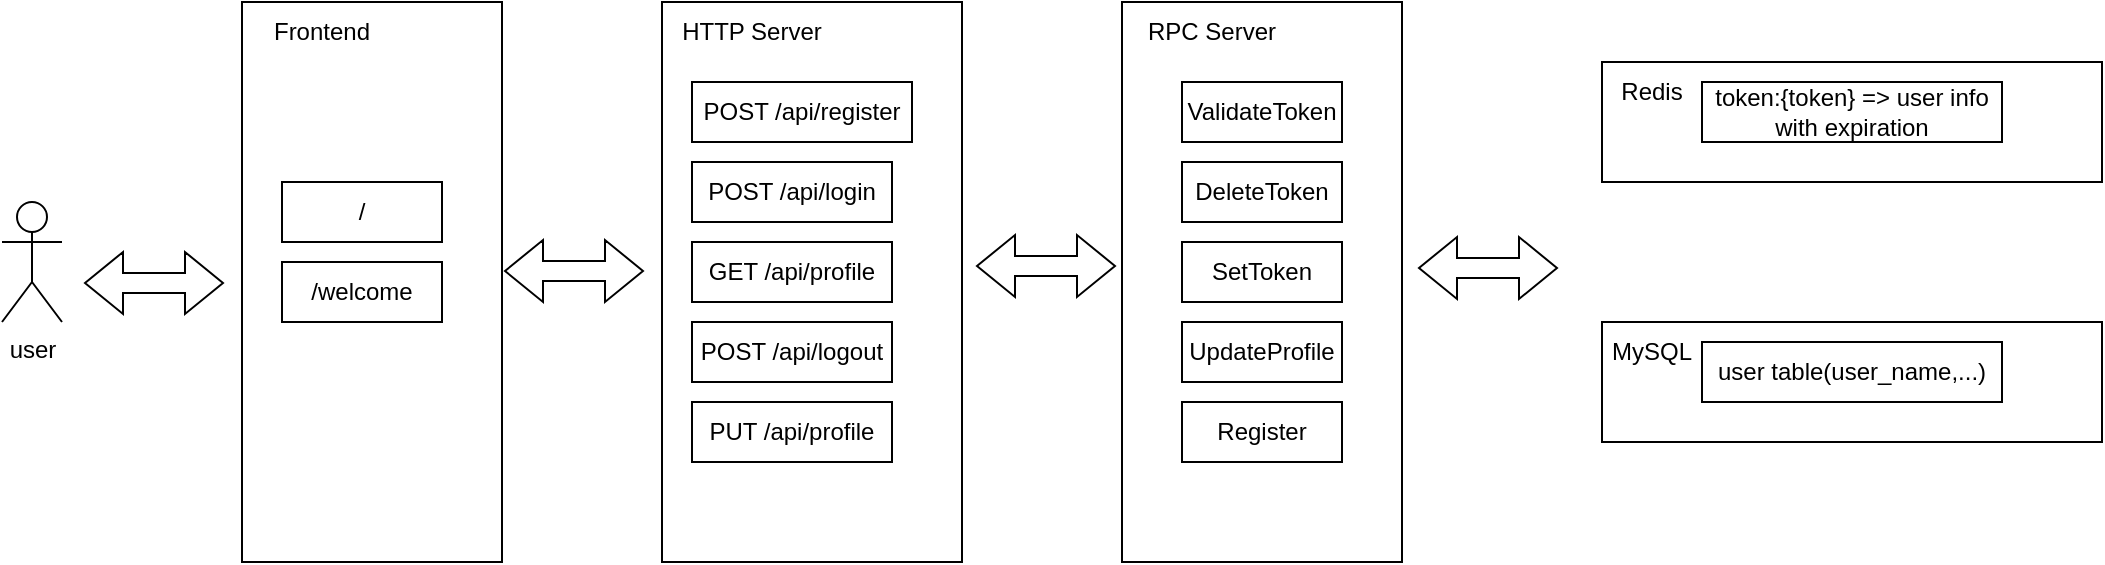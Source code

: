 <mxfile version="15.9.1" type="github" pages="3">
  <diagram id="8iqukqCRR8madebPJjhH" name="System Overview">
    <mxGraphModel dx="1298" dy="834" grid="1" gridSize="10" guides="1" tooltips="1" connect="1" arrows="1" fold="1" page="1" pageScale="1" pageWidth="850" pageHeight="1100" math="0" shadow="0">
      <root>
        <mxCell id="CUMwVMc6Fo68mhjrYJwK-0" />
        <mxCell id="CUMwVMc6Fo68mhjrYJwK-1" parent="CUMwVMc6Fo68mhjrYJwK-0" />
        <mxCell id="WFst9p2zd72UTmqVug1f-0" value="user" style="shape=umlActor;verticalLabelPosition=bottom;verticalAlign=top;html=1;outlineConnect=0;" vertex="1" parent="CUMwVMc6Fo68mhjrYJwK-1">
          <mxGeometry x="80" y="390" width="30" height="60" as="geometry" />
        </mxCell>
        <mxCell id="WFst9p2zd72UTmqVug1f-1" value="" style="rounded=0;whiteSpace=wrap;html=1;" vertex="1" parent="CUMwVMc6Fo68mhjrYJwK-1">
          <mxGeometry x="200" y="290" width="130" height="280" as="geometry" />
        </mxCell>
        <mxCell id="WFst9p2zd72UTmqVug1f-2" value="Frontend" style="text;html=1;strokeColor=none;fillColor=none;align=center;verticalAlign=middle;whiteSpace=wrap;rounded=0;" vertex="1" parent="CUMwVMc6Fo68mhjrYJwK-1">
          <mxGeometry x="210" y="290" width="60" height="30" as="geometry" />
        </mxCell>
        <mxCell id="WFst9p2zd72UTmqVug1f-3" value="/" style="rounded=0;whiteSpace=wrap;html=1;" vertex="1" parent="CUMwVMc6Fo68mhjrYJwK-1">
          <mxGeometry x="220" y="380" width="80" height="30" as="geometry" />
        </mxCell>
        <mxCell id="WFst9p2zd72UTmqVug1f-4" value="/welcome" style="rounded=0;whiteSpace=wrap;html=1;" vertex="1" parent="CUMwVMc6Fo68mhjrYJwK-1">
          <mxGeometry x="220" y="420" width="80" height="30" as="geometry" />
        </mxCell>
        <mxCell id="WFst9p2zd72UTmqVug1f-5" value="" style="rounded=0;whiteSpace=wrap;html=1;" vertex="1" parent="CUMwVMc6Fo68mhjrYJwK-1">
          <mxGeometry x="410" y="290" width="150" height="280" as="geometry" />
        </mxCell>
        <mxCell id="WFst9p2zd72UTmqVug1f-6" value="HTTP Server" style="text;html=1;strokeColor=none;fillColor=none;align=center;verticalAlign=middle;whiteSpace=wrap;rounded=0;" vertex="1" parent="CUMwVMc6Fo68mhjrYJwK-1">
          <mxGeometry x="410" y="290" width="90" height="30" as="geometry" />
        </mxCell>
        <mxCell id="WFst9p2zd72UTmqVug1f-7" value="POST /api/login" style="rounded=0;whiteSpace=wrap;html=1;" vertex="1" parent="CUMwVMc6Fo68mhjrYJwK-1">
          <mxGeometry x="425" y="370" width="100" height="30" as="geometry" />
        </mxCell>
        <mxCell id="WFst9p2zd72UTmqVug1f-8" value="GET /api/profile" style="rounded=0;whiteSpace=wrap;html=1;" vertex="1" parent="CUMwVMc6Fo68mhjrYJwK-1">
          <mxGeometry x="425" y="410" width="100" height="30" as="geometry" />
        </mxCell>
        <mxCell id="WFst9p2zd72UTmqVug1f-9" value="POST /api/register" style="rounded=0;whiteSpace=wrap;html=1;" vertex="1" parent="CUMwVMc6Fo68mhjrYJwK-1">
          <mxGeometry x="425" y="330" width="110" height="30" as="geometry" />
        </mxCell>
        <mxCell id="WFst9p2zd72UTmqVug1f-11" value="POST /api/logout" style="rounded=0;whiteSpace=wrap;html=1;" vertex="1" parent="CUMwVMc6Fo68mhjrYJwK-1">
          <mxGeometry x="425" y="450" width="100" height="30" as="geometry" />
        </mxCell>
        <mxCell id="WFst9p2zd72UTmqVug1f-12" value="" style="rounded=0;whiteSpace=wrap;html=1;" vertex="1" parent="CUMwVMc6Fo68mhjrYJwK-1">
          <mxGeometry x="640" y="290" width="140" height="280" as="geometry" />
        </mxCell>
        <mxCell id="WFst9p2zd72UTmqVug1f-13" value="RPC Server" style="text;html=1;strokeColor=none;fillColor=none;align=center;verticalAlign=middle;whiteSpace=wrap;rounded=0;" vertex="1" parent="CUMwVMc6Fo68mhjrYJwK-1">
          <mxGeometry x="640" y="290" width="90" height="30" as="geometry" />
        </mxCell>
        <mxCell id="WFst9p2zd72UTmqVug1f-14" value="DeleteToken" style="rounded=0;whiteSpace=wrap;html=1;" vertex="1" parent="CUMwVMc6Fo68mhjrYJwK-1">
          <mxGeometry x="670" y="370" width="80" height="30" as="geometry" />
        </mxCell>
        <mxCell id="WFst9p2zd72UTmqVug1f-15" value="SetToken" style="rounded=0;whiteSpace=wrap;html=1;" vertex="1" parent="CUMwVMc6Fo68mhjrYJwK-1">
          <mxGeometry x="670" y="410" width="80" height="30" as="geometry" />
        </mxCell>
        <mxCell id="WFst9p2zd72UTmqVug1f-16" value="ValidateToken" style="rounded=0;whiteSpace=wrap;html=1;" vertex="1" parent="CUMwVMc6Fo68mhjrYJwK-1">
          <mxGeometry x="670" y="330" width="80" height="30" as="geometry" />
        </mxCell>
        <mxCell id="WFst9p2zd72UTmqVug1f-17" value="UpdateProfile" style="rounded=0;whiteSpace=wrap;html=1;" vertex="1" parent="CUMwVMc6Fo68mhjrYJwK-1">
          <mxGeometry x="670" y="450" width="80" height="30" as="geometry" />
        </mxCell>
        <mxCell id="WFst9p2zd72UTmqVug1f-18" value="" style="rounded=0;whiteSpace=wrap;html=1;" vertex="1" parent="CUMwVMc6Fo68mhjrYJwK-1">
          <mxGeometry x="880" y="320" width="250" height="60" as="geometry" />
        </mxCell>
        <mxCell id="WFst9p2zd72UTmqVug1f-19" value="Redis" style="text;html=1;strokeColor=none;fillColor=none;align=center;verticalAlign=middle;whiteSpace=wrap;rounded=0;" vertex="1" parent="CUMwVMc6Fo68mhjrYJwK-1">
          <mxGeometry x="860" y="320" width="90" height="30" as="geometry" />
        </mxCell>
        <mxCell id="WFst9p2zd72UTmqVug1f-22" value="token:{token} =&amp;gt; user info&lt;br&gt;with expiration" style="rounded=0;whiteSpace=wrap;html=1;" vertex="1" parent="CUMwVMc6Fo68mhjrYJwK-1">
          <mxGeometry x="930" y="330" width="150" height="30" as="geometry" />
        </mxCell>
        <mxCell id="WFst9p2zd72UTmqVug1f-25" value="" style="rounded=0;whiteSpace=wrap;html=1;" vertex="1" parent="CUMwVMc6Fo68mhjrYJwK-1">
          <mxGeometry x="880" y="450" width="250" height="60" as="geometry" />
        </mxCell>
        <mxCell id="WFst9p2zd72UTmqVug1f-26" value="MySQL" style="text;html=1;strokeColor=none;fillColor=none;align=center;verticalAlign=middle;whiteSpace=wrap;rounded=0;" vertex="1" parent="CUMwVMc6Fo68mhjrYJwK-1">
          <mxGeometry x="860" y="450" width="90" height="30" as="geometry" />
        </mxCell>
        <mxCell id="WFst9p2zd72UTmqVug1f-27" value="user table(user_name,...)" style="rounded=0;whiteSpace=wrap;html=1;" vertex="1" parent="CUMwVMc6Fo68mhjrYJwK-1">
          <mxGeometry x="930" y="460" width="150" height="30" as="geometry" />
        </mxCell>
        <mxCell id="WFst9p2zd72UTmqVug1f-28" value="PUT /api/profile" style="rounded=0;whiteSpace=wrap;html=1;" vertex="1" parent="CUMwVMc6Fo68mhjrYJwK-1">
          <mxGeometry x="425" y="490" width="100" height="30" as="geometry" />
        </mxCell>
        <mxCell id="WFst9p2zd72UTmqVug1f-29" value="" style="shape=flexArrow;endArrow=classic;startArrow=classic;html=1;rounded=0;" edge="1" parent="CUMwVMc6Fo68mhjrYJwK-1">
          <mxGeometry width="100" height="100" relative="1" as="geometry">
            <mxPoint x="788" y="423" as="sourcePoint" />
            <mxPoint x="858" y="423" as="targetPoint" />
          </mxGeometry>
        </mxCell>
        <mxCell id="WFst9p2zd72UTmqVug1f-30" value="" style="shape=flexArrow;endArrow=classic;startArrow=classic;html=1;rounded=0;" edge="1" parent="CUMwVMc6Fo68mhjrYJwK-1">
          <mxGeometry width="100" height="100" relative="1" as="geometry">
            <mxPoint x="331" y="424.5" as="sourcePoint" />
            <mxPoint x="401" y="424.5" as="targetPoint" />
          </mxGeometry>
        </mxCell>
        <mxCell id="WFst9p2zd72UTmqVug1f-31" value="" style="shape=flexArrow;endArrow=classic;startArrow=classic;html=1;rounded=0;" edge="1" parent="CUMwVMc6Fo68mhjrYJwK-1">
          <mxGeometry width="100" height="100" relative="1" as="geometry">
            <mxPoint x="567" y="422" as="sourcePoint" />
            <mxPoint x="637" y="422" as="targetPoint" />
          </mxGeometry>
        </mxCell>
        <mxCell id="WFst9p2zd72UTmqVug1f-33" value="" style="shape=flexArrow;endArrow=classic;startArrow=classic;html=1;rounded=0;" edge="1" parent="CUMwVMc6Fo68mhjrYJwK-1">
          <mxGeometry width="100" height="100" relative="1" as="geometry">
            <mxPoint x="121" y="430.5" as="sourcePoint" />
            <mxPoint x="191" y="430.5" as="targetPoint" />
          </mxGeometry>
        </mxCell>
        <mxCell id="WFst9p2zd72UTmqVug1f-34" value="Register" style="rounded=0;whiteSpace=wrap;html=1;" vertex="1" parent="CUMwVMc6Fo68mhjrYJwK-1">
          <mxGeometry x="670" y="490" width="80" height="30" as="geometry" />
        </mxCell>
      </root>
    </mxGraphModel>
  </diagram>
  <diagram id="pBAth8YkjbCxuYe8apKu" name="Flow Design">
    <mxGraphModel dx="1298" dy="834" grid="1" gridSize="10" guides="1" tooltips="1" connect="1" arrows="1" fold="1" page="1" pageScale="1" pageWidth="850" pageHeight="1100" math="0" shadow="0">
      <root>
        <mxCell id="0" />
        <mxCell id="1" parent="0" />
        <mxCell id="lBitf8_O0CGpP3Guj1uh-10" value="Flow1:&amp;nbsp; Login Flow" style="text;html=1;strokeColor=none;fillColor=none;align=center;verticalAlign=middle;whiteSpace=wrap;rounded=0;" vertex="1" parent="1">
          <mxGeometry x="140" y="820" width="200" height="30" as="geometry" />
        </mxCell>
        <mxCell id="lBitf8_O0CGpP3Guj1uh-11" value="" style="shape=umlLifeline;participant=umlActor;perimeter=lifelinePerimeter;whiteSpace=wrap;html=1;container=1;collapsible=0;recursiveResize=0;verticalAlign=top;spacingTop=36;outlineConnect=0;" vertex="1" parent="1">
          <mxGeometry x="190" y="900" width="20" height="790" as="geometry" />
        </mxCell>
        <mxCell id="lBitf8_O0CGpP3Guj1uh-27" value="" style="html=1;points=[];perimeter=orthogonalPerimeter;" vertex="1" parent="lBitf8_O0CGpP3Guj1uh-11">
          <mxGeometry x="5" y="90" width="10" height="140" as="geometry" />
        </mxCell>
        <mxCell id="lBitf8_O0CGpP3Guj1uh-28" value="" style="html=1;points=[];perimeter=orthogonalPerimeter;" vertex="1" parent="lBitf8_O0CGpP3Guj1uh-11">
          <mxGeometry x="5" y="310" width="10" height="350" as="geometry" />
        </mxCell>
        <mxCell id="lBitf8_O0CGpP3Guj1uh-32" value="fill in username/password" style="edgeStyle=orthogonalEdgeStyle;html=1;align=left;spacingLeft=2;endArrow=block;rounded=0;" edge="1" parent="lBitf8_O0CGpP3Guj1uh-11" source="lBitf8_O0CGpP3Guj1uh-27" target="lBitf8_O0CGpP3Guj1uh-28">
          <mxGeometry x="0.045" y="-25" relative="1" as="geometry">
            <mxPoint x="35" y="235" as="sourcePoint" />
            <Array as="points">
              <mxPoint x="65" y="225" />
              <mxPoint x="65" y="327" />
            </Array>
            <mxPoint x="40" y="255" as="targetPoint" />
            <mxPoint as="offset" />
          </mxGeometry>
        </mxCell>
        <mxCell id="lBitf8_O0CGpP3Guj1uh-13" value="HTTP Server" style="shape=umlLifeline;perimeter=lifelinePerimeter;whiteSpace=wrap;html=1;container=1;collapsible=0;recursiveResize=0;outlineConnect=0;" vertex="1" parent="1">
          <mxGeometry x="360" y="910" width="100" height="780" as="geometry" />
        </mxCell>
        <mxCell id="lBitf8_O0CGpP3Guj1uh-17" value="" style="html=1;points=[];perimeter=orthogonalPerimeter;" vertex="1" parent="lBitf8_O0CGpP3Guj1uh-13">
          <mxGeometry x="45" y="80" width="10" height="140" as="geometry" />
        </mxCell>
        <mxCell id="lBitf8_O0CGpP3Guj1uh-33" value="" style="html=1;points=[];perimeter=orthogonalPerimeter;" vertex="1" parent="lBitf8_O0CGpP3Guj1uh-13">
          <mxGeometry x="45" y="350" width="10" height="270" as="geometry" />
        </mxCell>
        <mxCell id="lBitf8_O0CGpP3Guj1uh-18" value="TCP Server" style="shape=umlLifeline;perimeter=lifelinePerimeter;whiteSpace=wrap;html=1;container=1;collapsible=0;recursiveResize=0;outlineConnect=0;" vertex="1" parent="1">
          <mxGeometry x="520" y="910" width="100" height="780" as="geometry" />
        </mxCell>
        <mxCell id="lBitf8_O0CGpP3Guj1uh-20" value="" style="html=1;points=[];perimeter=orthogonalPerimeter;" vertex="1" parent="lBitf8_O0CGpP3Guj1uh-18">
          <mxGeometry x="45" y="80" width="10" height="150" as="geometry" />
        </mxCell>
        <mxCell id="lBitf8_O0CGpP3Guj1uh-23" value="get token" style="html=1;verticalAlign=bottom;endArrow=block;rounded=0;entryX=0;entryY=0.175;entryDx=0;entryDy=0;entryPerimeter=0;" edge="1" parent="lBitf8_O0CGpP3Guj1uh-18" target="lBitf8_O0CGpP3Guj1uh-22">
          <mxGeometry width="80" relative="1" as="geometry">
            <mxPoint x="55" y="130" as="sourcePoint" />
            <mxPoint x="135" y="130" as="targetPoint" />
          </mxGeometry>
        </mxCell>
        <mxCell id="lBitf8_O0CGpP3Guj1uh-37" value="" style="html=1;points=[];perimeter=orthogonalPerimeter;" vertex="1" parent="lBitf8_O0CGpP3Guj1uh-18">
          <mxGeometry x="45" y="370" width="10" height="230" as="geometry" />
        </mxCell>
        <mxCell id="lBitf8_O0CGpP3Guj1uh-46" value="check password ok" style="edgeStyle=orthogonalEdgeStyle;html=1;align=left;spacingLeft=2;endArrow=block;rounded=0;exitX=0.9;exitY=0.304;exitDx=0;exitDy=0;exitPerimeter=0;" edge="1" parent="lBitf8_O0CGpP3Guj1uh-18" source="lBitf8_O0CGpP3Guj1uh-37">
          <mxGeometry relative="1" as="geometry">
            <mxPoint x="60" y="440" as="sourcePoint" />
            <Array as="points">
              <mxPoint x="54" y="445" />
              <mxPoint x="130" y="445" />
              <mxPoint x="130" y="470" />
            </Array>
            <mxPoint x="58" y="470" as="targetPoint" />
          </mxGeometry>
        </mxCell>
        <mxCell id="lBitf8_O0CGpP3Guj1uh-19" value="ValidateToken" style="html=1;verticalAlign=bottom;endArrow=block;rounded=0;exitX=1.1;exitY=0.363;exitDx=0;exitDy=0;exitPerimeter=0;" edge="1" parent="1">
          <mxGeometry width="80" relative="1" as="geometry">
            <mxPoint x="416" y="1016.82" as="sourcePoint" />
            <mxPoint x="565" y="1016.82" as="targetPoint" />
          </mxGeometry>
        </mxCell>
        <mxCell id="lBitf8_O0CGpP3Guj1uh-21" value="Redis" style="shape=umlLifeline;perimeter=lifelinePerimeter;whiteSpace=wrap;html=1;container=1;collapsible=0;recursiveResize=0;outlineConnect=0;" vertex="1" parent="1">
          <mxGeometry x="720" y="910" width="100" height="780" as="geometry" />
        </mxCell>
        <mxCell id="lBitf8_O0CGpP3Guj1uh-22" value="" style="html=1;points=[];perimeter=orthogonalPerimeter;" vertex="1" parent="lBitf8_O0CGpP3Guj1uh-21">
          <mxGeometry x="45" y="115" width="10" height="80" as="geometry" />
        </mxCell>
        <mxCell id="lBitf8_O0CGpP3Guj1uh-24" value="token not existed" style="html=1;verticalAlign=bottom;endArrow=open;dashed=1;endSize=8;rounded=0;entryX=1.2;entryY=0.6;entryDx=0;entryDy=0;entryPerimeter=0;" edge="1" parent="lBitf8_O0CGpP3Guj1uh-21" target="lBitf8_O0CGpP3Guj1uh-20">
          <mxGeometry relative="1" as="geometry">
            <mxPoint x="45" y="170" as="sourcePoint" />
            <mxPoint x="-35" y="170" as="targetPoint" />
          </mxGeometry>
        </mxCell>
        <mxCell id="lBitf8_O0CGpP3Guj1uh-47" value="" style="html=1;points=[];perimeter=orthogonalPerimeter;" vertex="1" parent="lBitf8_O0CGpP3Guj1uh-21">
          <mxGeometry x="45" y="500" width="10" height="80" as="geometry" />
        </mxCell>
        <mxCell id="lBitf8_O0CGpP3Guj1uh-25" value="invalid" style="html=1;verticalAlign=bottom;endArrow=open;dashed=1;endSize=8;rounded=0;exitX=0.1;exitY=0.77;exitDx=0;exitDy=0;exitPerimeter=0;entryX=1.1;entryY=0.825;entryDx=0;entryDy=0;entryPerimeter=0;" edge="1" parent="1" source="lBitf8_O0CGpP3Guj1uh-20" target="lBitf8_O0CGpP3Guj1uh-17">
          <mxGeometry relative="1" as="geometry">
            <mxPoint x="540" y="1070" as="sourcePoint" />
            <mxPoint x="460" y="1070" as="targetPoint" />
          </mxGeometry>
        </mxCell>
        <mxCell id="lBitf8_O0CGpP3Guj1uh-26" value="Redirect to /login, with cookie set" style="html=1;verticalAlign=bottom;endArrow=open;dashed=1;endSize=8;rounded=0;exitX=0;exitY=0.857;exitDx=0;exitDy=0;exitPerimeter=0;" edge="1" parent="1" source="lBitf8_O0CGpP3Guj1uh-17" target="lBitf8_O0CGpP3Guj1uh-27">
          <mxGeometry relative="1" as="geometry">
            <mxPoint x="380" y="1110" as="sourcePoint" />
            <mxPoint x="300" y="1110" as="targetPoint" />
          </mxGeometry>
        </mxCell>
        <mxCell id="lBitf8_O0CGpP3Guj1uh-16" value="visit root&lt;br&gt;with/without token" style="html=1;verticalAlign=bottom;endArrow=block;rounded=0;" edge="1" parent="1" source="lBitf8_O0CGpP3Guj1uh-27">
          <mxGeometry width="80" relative="1" as="geometry">
            <mxPoint x="210" y="1010" as="sourcePoint" />
            <mxPoint x="405" y="1003.94" as="targetPoint" />
          </mxGeometry>
        </mxCell>
        <mxCell id="lBitf8_O0CGpP3Guj1uh-34" value="login with username/hash(password)" style="html=1;verticalAlign=bottom;endArrow=block;rounded=0;entryX=-0.1;entryY=0.091;entryDx=0;entryDy=0;entryPerimeter=0;" edge="1" parent="1" source="lBitf8_O0CGpP3Guj1uh-28" target="lBitf8_O0CGpP3Guj1uh-33">
          <mxGeometry width="80" relative="1" as="geometry">
            <mxPoint x="200" y="1270" as="sourcePoint" />
            <mxPoint x="280" y="1270" as="targetPoint" />
          </mxGeometry>
        </mxCell>
        <mxCell id="lBitf8_O0CGpP3Guj1uh-38" value="Login" style="html=1;verticalAlign=bottom;endArrow=block;entryX=0;entryY=0;rounded=0;" edge="1" target="lBitf8_O0CGpP3Guj1uh-37" parent="1" source="lBitf8_O0CGpP3Guj1uh-13">
          <mxGeometry relative="1" as="geometry">
            <mxPoint x="495" y="1290" as="sourcePoint" />
          </mxGeometry>
        </mxCell>
        <mxCell id="lBitf8_O0CGpP3Guj1uh-39" value="return" style="html=1;verticalAlign=bottom;endArrow=open;dashed=1;endSize=8;exitX=0;exitY=0.95;rounded=0;entryX=1.1;entryY=0.891;entryDx=0;entryDy=0;entryPerimeter=0;" edge="1" source="lBitf8_O0CGpP3Guj1uh-37" parent="1" target="lBitf8_O0CGpP3Guj1uh-33">
          <mxGeometry relative="1" as="geometry">
            <mxPoint x="495" y="1366" as="targetPoint" />
          </mxGeometry>
        </mxCell>
        <mxCell id="lBitf8_O0CGpP3Guj1uh-40" value="MySQL" style="shape=umlLifeline;perimeter=lifelinePerimeter;whiteSpace=wrap;html=1;container=1;collapsible=0;recursiveResize=0;outlineConnect=0;" vertex="1" parent="1">
          <mxGeometry x="890" y="910" width="100" height="770" as="geometry" />
        </mxCell>
        <mxCell id="lBitf8_O0CGpP3Guj1uh-42" value="" style="html=1;points=[];perimeter=orthogonalPerimeter;" vertex="1" parent="lBitf8_O0CGpP3Guj1uh-40">
          <mxGeometry x="45" y="390" width="10" height="30" as="geometry" />
        </mxCell>
        <mxCell id="lBitf8_O0CGpP3Guj1uh-43" value="find user password&amp;nbsp;" style="html=1;verticalAlign=bottom;endArrow=block;entryX=0;entryY=0;rounded=0;" edge="1" target="lBitf8_O0CGpP3Guj1uh-42" parent="1">
          <mxGeometry relative="1" as="geometry">
            <mxPoint x="580" y="1300" as="sourcePoint" />
          </mxGeometry>
        </mxCell>
        <mxCell id="lBitf8_O0CGpP3Guj1uh-44" value="return" style="html=1;verticalAlign=bottom;endArrow=open;dashed=1;endSize=8;exitX=0;exitY=0.95;rounded=0;entryX=0.9;entryY=0.226;entryDx=0;entryDy=0;entryPerimeter=0;" edge="1" source="lBitf8_O0CGpP3Guj1uh-42" parent="1" target="lBitf8_O0CGpP3Guj1uh-37">
          <mxGeometry relative="1" as="geometry">
            <mxPoint x="865" y="1351" as="targetPoint" />
          </mxGeometry>
        </mxCell>
        <mxCell id="lBitf8_O0CGpP3Guj1uh-48" value="refresh token" style="html=1;verticalAlign=bottom;endArrow=block;entryX=0;entryY=0;rounded=0;exitX=1;exitY=0.565;exitDx=0;exitDy=0;exitPerimeter=0;" edge="1" target="lBitf8_O0CGpP3Guj1uh-47" parent="1" source="lBitf8_O0CGpP3Guj1uh-37">
          <mxGeometry relative="1" as="geometry">
            <mxPoint x="695" y="1410" as="sourcePoint" />
          </mxGeometry>
        </mxCell>
        <mxCell id="lBitf8_O0CGpP3Guj1uh-49" value="return" style="html=1;verticalAlign=bottom;endArrow=open;dashed=1;endSize=8;exitX=0;exitY=0.95;rounded=0;entryX=1.1;entryY=0.896;entryDx=0;entryDy=0;entryPerimeter=0;" edge="1" source="lBitf8_O0CGpP3Guj1uh-47" parent="1" target="lBitf8_O0CGpP3Guj1uh-37">
          <mxGeometry relative="1" as="geometry">
            <mxPoint x="695" y="1486" as="targetPoint" />
          </mxGeometry>
        </mxCell>
        <mxCell id="lBitf8_O0CGpP3Guj1uh-50" value="return" style="html=1;verticalAlign=bottom;endArrow=open;dashed=1;endSize=8;rounded=0;exitX=0;exitY=0.948;exitDx=0;exitDy=0;exitPerimeter=0;" edge="1" parent="1" source="lBitf8_O0CGpP3Guj1uh-33" target="lBitf8_O0CGpP3Guj1uh-28">
          <mxGeometry relative="1" as="geometry">
            <mxPoint x="360" y="1500" as="sourcePoint" />
            <mxPoint x="280" y="1500" as="targetPoint" />
          </mxGeometry>
        </mxCell>
        <mxCell id="OXkeITvEiFGcZiVfPP6o-1" value="Flow2:&amp;nbsp; Update NickName Flow" style="text;html=1;strokeColor=none;fillColor=none;align=center;verticalAlign=middle;whiteSpace=wrap;rounded=0;" vertex="1" parent="1">
          <mxGeometry x="170" y="1810" width="200" height="30" as="geometry" />
        </mxCell>
        <mxCell id="OXkeITvEiFGcZiVfPP6o-2" value="" style="shape=umlLifeline;participant=umlActor;perimeter=lifelinePerimeter;whiteSpace=wrap;html=1;container=1;collapsible=0;recursiveResize=0;verticalAlign=top;spacingTop=36;outlineConnect=0;" vertex="1" parent="1">
          <mxGeometry x="190" y="1890" width="20" height="620" as="geometry" />
        </mxCell>
        <mxCell id="OXkeITvEiFGcZiVfPP6o-3" value="" style="html=1;points=[];perimeter=orthogonalPerimeter;" vertex="1" parent="OXkeITvEiFGcZiVfPP6o-2">
          <mxGeometry x="5" y="90" width="10" height="450" as="geometry" />
        </mxCell>
        <mxCell id="OXkeITvEiFGcZiVfPP6o-6" value="HTTP Server" style="shape=umlLifeline;perimeter=lifelinePerimeter;whiteSpace=wrap;html=1;container=1;collapsible=0;recursiveResize=0;outlineConnect=0;" vertex="1" parent="1">
          <mxGeometry x="360" y="1900" width="100" height="610" as="geometry" />
        </mxCell>
        <mxCell id="OXkeITvEiFGcZiVfPP6o-7" value="" style="html=1;points=[];perimeter=orthogonalPerimeter;" vertex="1" parent="OXkeITvEiFGcZiVfPP6o-6">
          <mxGeometry x="45" y="80" width="10" height="430" as="geometry" />
        </mxCell>
        <mxCell id="OXkeITvEiFGcZiVfPP6o-9" value="TCP Server" style="shape=umlLifeline;perimeter=lifelinePerimeter;whiteSpace=wrap;html=1;container=1;collapsible=0;recursiveResize=0;outlineConnect=0;" vertex="1" parent="1">
          <mxGeometry x="520" y="1900" width="100" height="610" as="geometry" />
        </mxCell>
        <mxCell id="OXkeITvEiFGcZiVfPP6o-10" value="" style="html=1;points=[];perimeter=orthogonalPerimeter;" vertex="1" parent="OXkeITvEiFGcZiVfPP6o-9">
          <mxGeometry x="45" y="80" width="10" height="150" as="geometry" />
        </mxCell>
        <mxCell id="OXkeITvEiFGcZiVfPP6o-11" value="get token" style="html=1;verticalAlign=bottom;endArrow=block;rounded=0;entryX=0;entryY=0.175;entryDx=0;entryDy=0;entryPerimeter=0;" edge="1" parent="OXkeITvEiFGcZiVfPP6o-9" target="OXkeITvEiFGcZiVfPP6o-16">
          <mxGeometry width="80" relative="1" as="geometry">
            <mxPoint x="55" y="130" as="sourcePoint" />
            <mxPoint x="135" y="130" as="targetPoint" />
          </mxGeometry>
        </mxCell>
        <mxCell id="OXkeITvEiFGcZiVfPP6o-32" value="" style="html=1;points=[];perimeter=orthogonalPerimeter;" vertex="1" parent="OXkeITvEiFGcZiVfPP6o-9">
          <mxGeometry x="45" y="280" width="10" height="190" as="geometry" />
        </mxCell>
        <mxCell id="OXkeITvEiFGcZiVfPP6o-14" value="ValidateToken" style="html=1;verticalAlign=bottom;endArrow=block;rounded=0;exitX=1.1;exitY=0.363;exitDx=0;exitDy=0;exitPerimeter=0;" edge="1" parent="1">
          <mxGeometry width="80" relative="1" as="geometry">
            <mxPoint x="416" y="2006.82" as="sourcePoint" />
            <mxPoint x="565" y="2006.82" as="targetPoint" />
          </mxGeometry>
        </mxCell>
        <mxCell id="OXkeITvEiFGcZiVfPP6o-15" value="Redis" style="shape=umlLifeline;perimeter=lifelinePerimeter;whiteSpace=wrap;html=1;container=1;collapsible=0;recursiveResize=0;outlineConnect=0;" vertex="1" parent="1">
          <mxGeometry x="720" y="1900" width="100" height="600" as="geometry" />
        </mxCell>
        <mxCell id="OXkeITvEiFGcZiVfPP6o-16" value="" style="html=1;points=[];perimeter=orthogonalPerimeter;" vertex="1" parent="OXkeITvEiFGcZiVfPP6o-15">
          <mxGeometry x="45" y="115" width="10" height="80" as="geometry" />
        </mxCell>
        <mxCell id="OXkeITvEiFGcZiVfPP6o-17" value="token existed" style="html=1;verticalAlign=bottom;endArrow=open;dashed=1;endSize=8;rounded=0;entryX=1.2;entryY=0.6;entryDx=0;entryDy=0;entryPerimeter=0;" edge="1" parent="OXkeITvEiFGcZiVfPP6o-15" target="OXkeITvEiFGcZiVfPP6o-10">
          <mxGeometry relative="1" as="geometry">
            <mxPoint x="45" y="170" as="sourcePoint" />
            <mxPoint x="-35" y="170" as="targetPoint" />
          </mxGeometry>
        </mxCell>
        <mxCell id="OXkeITvEiFGcZiVfPP6o-38" value="" style="html=1;points=[];perimeter=orthogonalPerimeter;" vertex="1" parent="OXkeITvEiFGcZiVfPP6o-15">
          <mxGeometry x="45" y="362" width="10" height="25" as="geometry" />
        </mxCell>
        <mxCell id="OXkeITvEiFGcZiVfPP6o-19" value="valid" style="html=1;verticalAlign=bottom;endArrow=open;dashed=1;endSize=8;rounded=0;exitX=0.1;exitY=0.77;exitDx=0;exitDy=0;exitPerimeter=0;" edge="1" parent="1" source="OXkeITvEiFGcZiVfPP6o-10" target="OXkeITvEiFGcZiVfPP6o-7">
          <mxGeometry relative="1" as="geometry">
            <mxPoint x="540" y="2060" as="sourcePoint" />
            <mxPoint x="460" y="2060" as="targetPoint" />
          </mxGeometry>
        </mxCell>
        <mxCell id="OXkeITvEiFGcZiVfPP6o-21" value="update nickname" style="html=1;verticalAlign=bottom;endArrow=block;rounded=0;" edge="1" parent="1" source="OXkeITvEiFGcZiVfPP6o-3">
          <mxGeometry width="80" relative="1" as="geometry">
            <mxPoint x="210" y="2000" as="sourcePoint" />
            <mxPoint x="405" y="1993.94" as="targetPoint" />
          </mxGeometry>
        </mxCell>
        <mxCell id="OXkeITvEiFGcZiVfPP6o-25" value="MySQL" style="shape=umlLifeline;perimeter=lifelinePerimeter;whiteSpace=wrap;html=1;container=1;collapsible=0;recursiveResize=0;outlineConnect=0;" vertex="1" parent="1">
          <mxGeometry x="890" y="1900" width="100" height="600" as="geometry" />
        </mxCell>
        <mxCell id="OXkeITvEiFGcZiVfPP6o-35" value="" style="html=1;points=[];perimeter=orthogonalPerimeter;" vertex="1" parent="OXkeITvEiFGcZiVfPP6o-25">
          <mxGeometry x="45" y="290" width="10" height="30" as="geometry" />
        </mxCell>
        <mxCell id="OXkeITvEiFGcZiVfPP6o-33" value="UpdateProfile" style="html=1;verticalAlign=bottom;endArrow=block;entryX=0;entryY=0;rounded=0;" edge="1" target="OXkeITvEiFGcZiVfPP6o-32" parent="1" source="OXkeITvEiFGcZiVfPP6o-7">
          <mxGeometry relative="1" as="geometry">
            <mxPoint x="495" y="2180" as="sourcePoint" />
          </mxGeometry>
        </mxCell>
        <mxCell id="OXkeITvEiFGcZiVfPP6o-34" value="return" style="html=1;verticalAlign=bottom;endArrow=open;dashed=1;endSize=8;exitX=0;exitY=0.95;rounded=0;" edge="1" source="OXkeITvEiFGcZiVfPP6o-32" parent="1" target="OXkeITvEiFGcZiVfPP6o-7">
          <mxGeometry relative="1" as="geometry">
            <mxPoint x="495" y="2256" as="targetPoint" />
          </mxGeometry>
        </mxCell>
        <mxCell id="OXkeITvEiFGcZiVfPP6o-36" value="update user profile" style="html=1;verticalAlign=bottom;endArrow=block;entryX=0;entryY=0;rounded=0;" edge="1" target="OXkeITvEiFGcZiVfPP6o-35" parent="1">
          <mxGeometry relative="1" as="geometry">
            <mxPoint x="575" y="2190" as="sourcePoint" />
          </mxGeometry>
        </mxCell>
        <mxCell id="OXkeITvEiFGcZiVfPP6o-37" value="return" style="html=1;verticalAlign=bottom;endArrow=open;dashed=1;endSize=8;exitX=0;exitY=0.95;rounded=0;" edge="1" source="OXkeITvEiFGcZiVfPP6o-35" parent="1" target="OXkeITvEiFGcZiVfPP6o-32">
          <mxGeometry relative="1" as="geometry">
            <mxPoint x="575" y="2266" as="targetPoint" />
          </mxGeometry>
        </mxCell>
        <mxCell id="OXkeITvEiFGcZiVfPP6o-39" value="update token info(atomic)" style="html=1;verticalAlign=bottom;endArrow=block;entryX=0;entryY=0;rounded=0;" edge="1" target="OXkeITvEiFGcZiVfPP6o-38" parent="1">
          <mxGeometry relative="1" as="geometry">
            <mxPoint x="575" y="2262" as="sourcePoint" />
          </mxGeometry>
        </mxCell>
        <mxCell id="OXkeITvEiFGcZiVfPP6o-40" value="return" style="html=1;verticalAlign=bottom;endArrow=open;dashed=1;endSize=8;rounded=0;" edge="1" parent="1">
          <mxGeometry relative="1" as="geometry">
            <mxPoint x="575" y="2287" as="targetPoint" />
            <mxPoint x="769.5" y="2287" as="sourcePoint" />
          </mxGeometry>
        </mxCell>
        <mxCell id="OXkeITvEiFGcZiVfPP6o-41" value="return updated user info" style="html=1;verticalAlign=bottom;endArrow=open;dashed=1;endSize=8;rounded=0;" edge="1" parent="1">
          <mxGeometry relative="1" as="geometry">
            <mxPoint x="405" y="2385" as="sourcePoint" />
            <mxPoint x="205" y="2385" as="targetPoint" />
          </mxGeometry>
        </mxCell>
        <mxCell id="OXkeITvEiFGcZiVfPP6o-42" value="Flow3:&amp;nbsp; Logout Flow" style="text;html=1;strokeColor=none;fillColor=none;align=center;verticalAlign=middle;whiteSpace=wrap;rounded=0;" vertex="1" parent="1">
          <mxGeometry x="160" y="2650" width="200" height="30" as="geometry" />
        </mxCell>
        <mxCell id="OXkeITvEiFGcZiVfPP6o-43" value="" style="shape=umlLifeline;participant=umlActor;perimeter=lifelinePerimeter;whiteSpace=wrap;html=1;container=1;collapsible=0;recursiveResize=0;verticalAlign=top;spacingTop=36;outlineConnect=0;" vertex="1" parent="1">
          <mxGeometry x="190" y="2710" width="20" height="320" as="geometry" />
        </mxCell>
        <mxCell id="OXkeITvEiFGcZiVfPP6o-44" value="" style="html=1;points=[];perimeter=orthogonalPerimeter;" vertex="1" parent="OXkeITvEiFGcZiVfPP6o-43">
          <mxGeometry x="5" y="90" width="10" height="180" as="geometry" />
        </mxCell>
        <mxCell id="OXkeITvEiFGcZiVfPP6o-45" value="HTTP Server" style="shape=umlLifeline;perimeter=lifelinePerimeter;whiteSpace=wrap;html=1;container=1;collapsible=0;recursiveResize=0;outlineConnect=0;" vertex="1" parent="1">
          <mxGeometry x="360" y="2720" width="100" height="310" as="geometry" />
        </mxCell>
        <mxCell id="OXkeITvEiFGcZiVfPP6o-46" value="" style="html=1;points=[];perimeter=orthogonalPerimeter;" vertex="1" parent="OXkeITvEiFGcZiVfPP6o-45">
          <mxGeometry x="45" y="80" width="10" height="150" as="geometry" />
        </mxCell>
        <mxCell id="OXkeITvEiFGcZiVfPP6o-47" value="TCP Server" style="shape=umlLifeline;perimeter=lifelinePerimeter;whiteSpace=wrap;html=1;container=1;collapsible=0;recursiveResize=0;outlineConnect=0;" vertex="1" parent="1">
          <mxGeometry x="520" y="2720" width="100" height="310" as="geometry" />
        </mxCell>
        <mxCell id="OXkeITvEiFGcZiVfPP6o-48" value="" style="html=1;points=[];perimeter=orthogonalPerimeter;" vertex="1" parent="OXkeITvEiFGcZiVfPP6o-47">
          <mxGeometry x="45" y="80" width="10" height="150" as="geometry" />
        </mxCell>
        <mxCell id="OXkeITvEiFGcZiVfPP6o-49" value="del token" style="html=1;verticalAlign=bottom;endArrow=block;rounded=0;entryX=0;entryY=0.175;entryDx=0;entryDy=0;entryPerimeter=0;" edge="1" parent="OXkeITvEiFGcZiVfPP6o-47" target="OXkeITvEiFGcZiVfPP6o-53">
          <mxGeometry width="80" relative="1" as="geometry">
            <mxPoint x="55" y="130" as="sourcePoint" />
            <mxPoint x="135" y="130" as="targetPoint" />
          </mxGeometry>
        </mxCell>
        <mxCell id="OXkeITvEiFGcZiVfPP6o-51" value="DeleteToken" style="html=1;verticalAlign=bottom;endArrow=block;rounded=0;exitX=1.1;exitY=0.363;exitDx=0;exitDy=0;exitPerimeter=0;" edge="1" parent="1">
          <mxGeometry width="80" relative="1" as="geometry">
            <mxPoint x="416" y="2826.82" as="sourcePoint" />
            <mxPoint x="565" y="2826.82" as="targetPoint" />
          </mxGeometry>
        </mxCell>
        <mxCell id="OXkeITvEiFGcZiVfPP6o-52" value="Redis" style="shape=umlLifeline;perimeter=lifelinePerimeter;whiteSpace=wrap;html=1;container=1;collapsible=0;recursiveResize=0;outlineConnect=0;" vertex="1" parent="1">
          <mxGeometry x="720" y="2720" width="100" height="320" as="geometry" />
        </mxCell>
        <mxCell id="OXkeITvEiFGcZiVfPP6o-53" value="" style="html=1;points=[];perimeter=orthogonalPerimeter;" vertex="1" parent="OXkeITvEiFGcZiVfPP6o-52">
          <mxGeometry x="45" y="115" width="10" height="80" as="geometry" />
        </mxCell>
        <mxCell id="OXkeITvEiFGcZiVfPP6o-54" value="return" style="html=1;verticalAlign=bottom;endArrow=open;dashed=1;endSize=8;rounded=0;entryX=1.2;entryY=0.6;entryDx=0;entryDy=0;entryPerimeter=0;" edge="1" parent="OXkeITvEiFGcZiVfPP6o-52" target="OXkeITvEiFGcZiVfPP6o-48">
          <mxGeometry relative="1" as="geometry">
            <mxPoint x="45" y="170" as="sourcePoint" />
            <mxPoint x="-35" y="170" as="targetPoint" />
          </mxGeometry>
        </mxCell>
        <mxCell id="OXkeITvEiFGcZiVfPP6o-56" value="return" style="html=1;verticalAlign=bottom;endArrow=open;dashed=1;endSize=8;rounded=0;exitX=0.1;exitY=0.77;exitDx=0;exitDy=0;exitPerimeter=0;" edge="1" parent="1" source="OXkeITvEiFGcZiVfPP6o-48" target="OXkeITvEiFGcZiVfPP6o-46">
          <mxGeometry relative="1" as="geometry">
            <mxPoint x="540" y="2880" as="sourcePoint" />
            <mxPoint x="460" y="2880" as="targetPoint" />
          </mxGeometry>
        </mxCell>
        <mxCell id="OXkeITvEiFGcZiVfPP6o-57" value="logout" style="html=1;verticalAlign=bottom;endArrow=block;rounded=0;" edge="1" parent="1" source="OXkeITvEiFGcZiVfPP6o-44">
          <mxGeometry width="80" relative="1" as="geometry">
            <mxPoint x="210" y="2820" as="sourcePoint" />
            <mxPoint x="405" y="2813.94" as="targetPoint" />
          </mxGeometry>
        </mxCell>
        <mxCell id="OXkeITvEiFGcZiVfPP6o-58" value="MySQL" style="shape=umlLifeline;perimeter=lifelinePerimeter;whiteSpace=wrap;html=1;container=1;collapsible=0;recursiveResize=0;outlineConnect=0;" vertex="1" parent="1">
          <mxGeometry x="890" y="2720" width="100" height="310" as="geometry" />
        </mxCell>
        <mxCell id="OXkeITvEiFGcZiVfPP6o-67" value="return" style="html=1;verticalAlign=bottom;endArrow=open;dashed=1;endSize=8;rounded=0;" edge="1" parent="1">
          <mxGeometry relative="1" as="geometry">
            <mxPoint x="405" y="2935" as="sourcePoint" />
            <mxPoint x="205" y="2935" as="targetPoint" />
          </mxGeometry>
        </mxCell>
        <mxCell id="OXkeITvEiFGcZiVfPP6o-68" value="Why token can be directly deleted? we require that token is private and self-signed. It is only visible to the user. The server has to validate the token integrity every time." style="text;html=1;strokeColor=#6c8ebf;fillColor=#dae8fc;align=center;verticalAlign=middle;whiteSpace=wrap;rounded=0;" vertex="1" parent="1">
          <mxGeometry x="1030" y="2850" width="250" height="70" as="geometry" />
        </mxCell>
        <mxCell id="OXkeITvEiFGcZiVfPP6o-69" value="Flow4:&amp;nbsp; Register Flow" style="text;html=1;strokeColor=none;fillColor=none;align=center;verticalAlign=middle;whiteSpace=wrap;rounded=0;" vertex="1" parent="1">
          <mxGeometry x="155" y="3050" width="200" height="30" as="geometry" />
        </mxCell>
        <mxCell id="OXkeITvEiFGcZiVfPP6o-70" value="" style="shape=umlLifeline;participant=umlActor;perimeter=lifelinePerimeter;whiteSpace=wrap;html=1;container=1;collapsible=0;recursiveResize=0;verticalAlign=top;spacingTop=36;outlineConnect=0;" vertex="1" parent="1">
          <mxGeometry x="185" y="3110" width="20" height="650" as="geometry" />
        </mxCell>
        <mxCell id="OXkeITvEiFGcZiVfPP6o-71" value="" style="html=1;points=[];perimeter=orthogonalPerimeter;" vertex="1" parent="OXkeITvEiFGcZiVfPP6o-70">
          <mxGeometry x="5" y="90" width="10" height="490" as="geometry" />
        </mxCell>
        <mxCell id="OXkeITvEiFGcZiVfPP6o-72" value="HTTP Server" style="shape=umlLifeline;perimeter=lifelinePerimeter;whiteSpace=wrap;html=1;container=1;collapsible=0;recursiveResize=0;outlineConnect=0;" vertex="1" parent="1">
          <mxGeometry x="355" y="3120" width="100" height="640" as="geometry" />
        </mxCell>
        <mxCell id="OXkeITvEiFGcZiVfPP6o-73" value="" style="html=1;points=[];perimeter=orthogonalPerimeter;" vertex="1" parent="OXkeITvEiFGcZiVfPP6o-72">
          <mxGeometry x="45" y="80" width="10" height="470" as="geometry" />
        </mxCell>
        <mxCell id="OXkeITvEiFGcZiVfPP6o-74" value="TCP Server" style="shape=umlLifeline;perimeter=lifelinePerimeter;whiteSpace=wrap;html=1;container=1;collapsible=0;recursiveResize=0;outlineConnect=0;" vertex="1" parent="1">
          <mxGeometry x="515" y="3120" width="100" height="640" as="geometry" />
        </mxCell>
        <mxCell id="OXkeITvEiFGcZiVfPP6o-75" value="" style="html=1;points=[];perimeter=orthogonalPerimeter;" vertex="1" parent="OXkeITvEiFGcZiVfPP6o-74">
          <mxGeometry x="45" y="80" width="10" height="150" as="geometry" />
        </mxCell>
        <mxCell id="OXkeITvEiFGcZiVfPP6o-76" value="get token" style="html=1;verticalAlign=bottom;endArrow=block;rounded=0;entryX=0;entryY=0.175;entryDx=0;entryDy=0;entryPerimeter=0;" edge="1" parent="OXkeITvEiFGcZiVfPP6o-74" target="OXkeITvEiFGcZiVfPP6o-79">
          <mxGeometry width="80" relative="1" as="geometry">
            <mxPoint x="55" y="130" as="sourcePoint" />
            <mxPoint x="135" y="130" as="targetPoint" />
          </mxGeometry>
        </mxCell>
        <mxCell id="OXkeITvEiFGcZiVfPP6o-85" value="" style="html=1;points=[];perimeter=orthogonalPerimeter;" vertex="1" parent="OXkeITvEiFGcZiVfPP6o-74">
          <mxGeometry x="45" y="270" width="10" height="170" as="geometry" />
        </mxCell>
        <mxCell id="OXkeITvEiFGcZiVfPP6o-77" value="ValidateToken" style="html=1;verticalAlign=bottom;endArrow=block;rounded=0;exitX=1.1;exitY=0.363;exitDx=0;exitDy=0;exitPerimeter=0;" edge="1" parent="1">
          <mxGeometry width="80" relative="1" as="geometry">
            <mxPoint x="411" y="3226.82" as="sourcePoint" />
            <mxPoint x="560" y="3226.82" as="targetPoint" />
          </mxGeometry>
        </mxCell>
        <mxCell id="OXkeITvEiFGcZiVfPP6o-78" value="Redis" style="shape=umlLifeline;perimeter=lifelinePerimeter;whiteSpace=wrap;html=1;container=1;collapsible=0;recursiveResize=0;outlineConnect=0;" vertex="1" parent="1">
          <mxGeometry x="715" y="3120" width="100" height="640" as="geometry" />
        </mxCell>
        <mxCell id="OXkeITvEiFGcZiVfPP6o-79" value="" style="html=1;points=[];perimeter=orthogonalPerimeter;" vertex="1" parent="OXkeITvEiFGcZiVfPP6o-78">
          <mxGeometry x="45" y="115" width="10" height="80" as="geometry" />
        </mxCell>
        <mxCell id="OXkeITvEiFGcZiVfPP6o-80" value="not existed" style="html=1;verticalAlign=bottom;endArrow=open;dashed=1;endSize=8;rounded=0;entryX=1.2;entryY=0.6;entryDx=0;entryDy=0;entryPerimeter=0;" edge="1" parent="OXkeITvEiFGcZiVfPP6o-78" target="OXkeITvEiFGcZiVfPP6o-75">
          <mxGeometry relative="1" as="geometry">
            <mxPoint x="45" y="170" as="sourcePoint" />
            <mxPoint x="-35" y="170" as="targetPoint" />
          </mxGeometry>
        </mxCell>
        <mxCell id="OXkeITvEiFGcZiVfPP6o-92" value="" style="html=1;points=[];perimeter=orthogonalPerimeter;" vertex="1" parent="OXkeITvEiFGcZiVfPP6o-78">
          <mxGeometry x="45" y="360" width="10" height="25" as="geometry" />
        </mxCell>
        <mxCell id="OXkeITvEiFGcZiVfPP6o-94" value="return" style="html=1;verticalAlign=bottom;endArrow=open;dashed=1;endSize=8;rounded=0;" edge="1" parent="OXkeITvEiFGcZiVfPP6o-78" target="OXkeITvEiFGcZiVfPP6o-85">
          <mxGeometry relative="1" as="geometry">
            <mxPoint x="-145" y="385" as="targetPoint" />
            <mxPoint x="49.5" y="385" as="sourcePoint" />
          </mxGeometry>
        </mxCell>
        <mxCell id="OXkeITvEiFGcZiVfPP6o-81" value="proceed" style="html=1;verticalAlign=bottom;endArrow=open;dashed=1;endSize=8;rounded=0;exitX=0.1;exitY=0.77;exitDx=0;exitDy=0;exitPerimeter=0;" edge="1" parent="1" source="OXkeITvEiFGcZiVfPP6o-75" target="OXkeITvEiFGcZiVfPP6o-73">
          <mxGeometry relative="1" as="geometry">
            <mxPoint x="535" y="3280" as="sourcePoint" />
            <mxPoint x="455" y="3280" as="targetPoint" />
          </mxGeometry>
        </mxCell>
        <mxCell id="OXkeITvEiFGcZiVfPP6o-82" value="register username/hash_password" style="html=1;verticalAlign=bottom;endArrow=block;rounded=0;" edge="1" parent="1" source="OXkeITvEiFGcZiVfPP6o-71">
          <mxGeometry width="80" relative="1" as="geometry">
            <mxPoint x="205" y="3220" as="sourcePoint" />
            <mxPoint x="400" y="3213.94" as="targetPoint" />
          </mxGeometry>
        </mxCell>
        <mxCell id="OXkeITvEiFGcZiVfPP6o-83" value="MySQL" style="shape=umlLifeline;perimeter=lifelinePerimeter;whiteSpace=wrap;html=1;container=1;collapsible=0;recursiveResize=0;outlineConnect=0;" vertex="1" parent="1">
          <mxGeometry x="885" y="3120" width="100" height="640" as="geometry" />
        </mxCell>
        <mxCell id="OXkeITvEiFGcZiVfPP6o-89" value="" style="html=1;points=[];perimeter=orthogonalPerimeter;" vertex="1" parent="OXkeITvEiFGcZiVfPP6o-83">
          <mxGeometry x="45" y="280" width="10" height="30" as="geometry" />
        </mxCell>
        <mxCell id="OXkeITvEiFGcZiVfPP6o-86" value="Register" style="html=1;verticalAlign=bottom;endArrow=block;entryX=0;entryY=0;rounded=0;" edge="1" target="OXkeITvEiFGcZiVfPP6o-85" parent="1" source="OXkeITvEiFGcZiVfPP6o-73">
          <mxGeometry relative="1" as="geometry">
            <mxPoint x="490" y="3390" as="sourcePoint" />
          </mxGeometry>
        </mxCell>
        <mxCell id="OXkeITvEiFGcZiVfPP6o-87" value="return" style="html=1;verticalAlign=bottom;endArrow=open;dashed=1;endSize=8;exitX=0;exitY=0.95;rounded=0;" edge="1" source="OXkeITvEiFGcZiVfPP6o-85" parent="1" target="OXkeITvEiFGcZiVfPP6o-73">
          <mxGeometry relative="1" as="geometry">
            <mxPoint x="490" y="3466" as="targetPoint" />
          </mxGeometry>
        </mxCell>
        <mxCell id="OXkeITvEiFGcZiVfPP6o-90" value="create the user, fail if unique key duplciate" style="html=1;verticalAlign=bottom;endArrow=block;entryX=0;entryY=0;rounded=0;" edge="1" target="OXkeITvEiFGcZiVfPP6o-89" parent="1" source="OXkeITvEiFGcZiVfPP6o-85">
          <mxGeometry relative="1" as="geometry">
            <mxPoint x="855" y="3380" as="sourcePoint" />
          </mxGeometry>
        </mxCell>
        <mxCell id="OXkeITvEiFGcZiVfPP6o-91" value="return" style="html=1;verticalAlign=bottom;endArrow=open;dashed=1;endSize=8;exitX=0;exitY=0.95;rounded=0;" edge="1" source="OXkeITvEiFGcZiVfPP6o-89" parent="1" target="OXkeITvEiFGcZiVfPP6o-85">
          <mxGeometry relative="1" as="geometry">
            <mxPoint x="855" y="3456" as="targetPoint" />
          </mxGeometry>
        </mxCell>
        <mxCell id="OXkeITvEiFGcZiVfPP6o-93" value="update token info(atomic)" style="html=1;verticalAlign=bottom;endArrow=block;entryX=0;entryY=0;rounded=0;" edge="1" parent="1" target="OXkeITvEiFGcZiVfPP6o-92" source="OXkeITvEiFGcZiVfPP6o-85">
          <mxGeometry relative="1" as="geometry">
            <mxPoint x="570" y="3480" as="sourcePoint" />
          </mxGeometry>
        </mxCell>
        <mxCell id="OXkeITvEiFGcZiVfPP6o-95" value="redirect to /welcome" style="html=1;verticalAlign=bottom;endArrow=open;dashed=1;endSize=8;rounded=0;" edge="1" parent="1" source="OXkeITvEiFGcZiVfPP6o-73" target="OXkeITvEiFGcZiVfPP6o-71">
          <mxGeometry relative="1" as="geometry">
            <mxPoint x="340" y="3590" as="sourcePoint" />
            <mxPoint x="260" y="3590" as="targetPoint" />
            <Array as="points">
              <mxPoint x="360" y="3640" />
            </Array>
          </mxGeometry>
        </mxCell>
      </root>
    </mxGraphModel>
  </diagram>
  <diagram id="l5SDV0JIYeZI4bmtEec2" name="Table Design">
    <mxGraphModel dx="1298" dy="834" grid="1" gridSize="10" guides="1" tooltips="1" connect="1" arrows="1" fold="1" page="1" pageScale="1" pageWidth="850" pageHeight="1100" math="0" shadow="0">
      <root>
        <mxCell id="c-RHkiKmaKiJxdXlLlEN-0" />
        <mxCell id="c-RHkiKmaKiJxdXlLlEN-1" parent="c-RHkiKmaKiJxdXlLlEN-0" />
        <mxCell id="Mvaa8v8gdhJ47MhYbEdy-0" value="User" style="shape=table;startSize=30;container=1;collapsible=1;childLayout=tableLayout;fixedRows=1;rowLines=0;fontStyle=1;align=center;resizeLast=1;" vertex="1" parent="c-RHkiKmaKiJxdXlLlEN-1">
          <mxGeometry x="120" y="310" width="180" height="240" as="geometry" />
        </mxCell>
        <mxCell id="Mvaa8v8gdhJ47MhYbEdy-1" value="" style="shape=partialRectangle;collapsible=0;dropTarget=0;pointerEvents=0;fillColor=none;top=0;left=0;bottom=1;right=0;points=[[0,0.5],[1,0.5]];portConstraint=eastwest;" vertex="1" parent="Mvaa8v8gdhJ47MhYbEdy-0">
          <mxGeometry y="30" width="180" height="30" as="geometry" />
        </mxCell>
        <mxCell id="Mvaa8v8gdhJ47MhYbEdy-2" value="PK" style="shape=partialRectangle;connectable=0;fillColor=none;top=0;left=0;bottom=0;right=0;fontStyle=1;overflow=hidden;" vertex="1" parent="Mvaa8v8gdhJ47MhYbEdy-1">
          <mxGeometry width="30" height="30" as="geometry">
            <mxRectangle width="30" height="30" as="alternateBounds" />
          </mxGeometry>
        </mxCell>
        <mxCell id="Mvaa8v8gdhJ47MhYbEdy-3" value="ID" style="shape=partialRectangle;connectable=0;fillColor=none;top=0;left=0;bottom=0;right=0;align=left;spacingLeft=6;fontStyle=5;overflow=hidden;" vertex="1" parent="Mvaa8v8gdhJ47MhYbEdy-1">
          <mxGeometry x="30" width="150" height="30" as="geometry">
            <mxRectangle width="150" height="30" as="alternateBounds" />
          </mxGeometry>
        </mxCell>
        <mxCell id="Mvaa8v8gdhJ47MhYbEdy-4" value="" style="shape=partialRectangle;collapsible=0;dropTarget=0;pointerEvents=0;fillColor=none;top=0;left=0;bottom=0;right=0;points=[[0,0.5],[1,0.5]];portConstraint=eastwest;" vertex="1" parent="Mvaa8v8gdhJ47MhYbEdy-0">
          <mxGeometry y="60" width="180" height="30" as="geometry" />
        </mxCell>
        <mxCell id="Mvaa8v8gdhJ47MhYbEdy-5" value="Uniq" style="shape=partialRectangle;connectable=0;fillColor=none;top=0;left=0;bottom=0;right=0;editable=1;overflow=hidden;" vertex="1" parent="Mvaa8v8gdhJ47MhYbEdy-4">
          <mxGeometry width="30" height="30" as="geometry">
            <mxRectangle width="30" height="30" as="alternateBounds" />
          </mxGeometry>
        </mxCell>
        <mxCell id="Mvaa8v8gdhJ47MhYbEdy-6" value="user_name" style="shape=partialRectangle;connectable=0;fillColor=none;top=0;left=0;bottom=0;right=0;align=left;spacingLeft=6;overflow=hidden;" vertex="1" parent="Mvaa8v8gdhJ47MhYbEdy-4">
          <mxGeometry x="30" width="150" height="30" as="geometry">
            <mxRectangle width="150" height="30" as="alternateBounds" />
          </mxGeometry>
        </mxCell>
        <mxCell id="Mvaa8v8gdhJ47MhYbEdy-7" value="" style="shape=partialRectangle;collapsible=0;dropTarget=0;pointerEvents=0;fillColor=none;top=0;left=0;bottom=0;right=0;points=[[0,0.5],[1,0.5]];portConstraint=eastwest;" vertex="1" parent="Mvaa8v8gdhJ47MhYbEdy-0">
          <mxGeometry y="90" width="180" height="30" as="geometry" />
        </mxCell>
        <mxCell id="Mvaa8v8gdhJ47MhYbEdy-8" value="" style="shape=partialRectangle;connectable=0;fillColor=none;top=0;left=0;bottom=0;right=0;editable=1;overflow=hidden;" vertex="1" parent="Mvaa8v8gdhJ47MhYbEdy-7">
          <mxGeometry width="30" height="30" as="geometry">
            <mxRectangle width="30" height="30" as="alternateBounds" />
          </mxGeometry>
        </mxCell>
        <mxCell id="Mvaa8v8gdhJ47MhYbEdy-9" value="password_hash" style="shape=partialRectangle;connectable=0;fillColor=none;top=0;left=0;bottom=0;right=0;align=left;spacingLeft=6;overflow=hidden;" vertex="1" parent="Mvaa8v8gdhJ47MhYbEdy-7">
          <mxGeometry x="30" width="150" height="30" as="geometry">
            <mxRectangle width="150" height="30" as="alternateBounds" />
          </mxGeometry>
        </mxCell>
        <mxCell id="Mvaa8v8gdhJ47MhYbEdy-10" value="" style="shape=partialRectangle;collapsible=0;dropTarget=0;pointerEvents=0;fillColor=none;top=0;left=0;bottom=0;right=0;points=[[0,0.5],[1,0.5]];portConstraint=eastwest;" vertex="1" parent="Mvaa8v8gdhJ47MhYbEdy-0">
          <mxGeometry y="120" width="180" height="30" as="geometry" />
        </mxCell>
        <mxCell id="Mvaa8v8gdhJ47MhYbEdy-11" value="" style="shape=partialRectangle;connectable=0;fillColor=none;top=0;left=0;bottom=0;right=0;editable=1;overflow=hidden;" vertex="1" parent="Mvaa8v8gdhJ47MhYbEdy-10">
          <mxGeometry width="30" height="30" as="geometry">
            <mxRectangle width="30" height="30" as="alternateBounds" />
          </mxGeometry>
        </mxCell>
        <mxCell id="Mvaa8v8gdhJ47MhYbEdy-12" value="avatar" style="shape=partialRectangle;connectable=0;fillColor=none;top=0;left=0;bottom=0;right=0;align=left;spacingLeft=6;overflow=hidden;" vertex="1" parent="Mvaa8v8gdhJ47MhYbEdy-10">
          <mxGeometry x="30" width="150" height="30" as="geometry">
            <mxRectangle width="150" height="30" as="alternateBounds" />
          </mxGeometry>
        </mxCell>
        <mxCell id="Mvaa8v8gdhJ47MhYbEdy-17" value="" style="shape=partialRectangle;collapsible=0;dropTarget=0;pointerEvents=0;fillColor=none;top=0;left=0;bottom=0;right=0;points=[[0,0.5],[1,0.5]];portConstraint=eastwest;" vertex="1" parent="Mvaa8v8gdhJ47MhYbEdy-0">
          <mxGeometry y="150" width="180" height="30" as="geometry" />
        </mxCell>
        <mxCell id="Mvaa8v8gdhJ47MhYbEdy-18" value="" style="shape=partialRectangle;connectable=0;fillColor=none;top=0;left=0;bottom=0;right=0;editable=1;overflow=hidden;" vertex="1" parent="Mvaa8v8gdhJ47MhYbEdy-17">
          <mxGeometry width="30" height="30" as="geometry">
            <mxRectangle width="30" height="30" as="alternateBounds" />
          </mxGeometry>
        </mxCell>
        <mxCell id="Mvaa8v8gdhJ47MhYbEdy-19" value="nickname" style="shape=partialRectangle;connectable=0;fillColor=none;top=0;left=0;bottom=0;right=0;align=left;spacingLeft=6;overflow=hidden;" vertex="1" parent="Mvaa8v8gdhJ47MhYbEdy-17">
          <mxGeometry x="30" width="150" height="30" as="geometry">
            <mxRectangle width="150" height="30" as="alternateBounds" />
          </mxGeometry>
        </mxCell>
        <mxCell id="Mvaa8v8gdhJ47MhYbEdy-20" value="" style="shape=partialRectangle;collapsible=0;dropTarget=0;pointerEvents=0;fillColor=none;top=0;left=0;bottom=0;right=0;points=[[0,0.5],[1,0.5]];portConstraint=eastwest;" vertex="1" parent="Mvaa8v8gdhJ47MhYbEdy-0">
          <mxGeometry y="180" width="180" height="30" as="geometry" />
        </mxCell>
        <mxCell id="Mvaa8v8gdhJ47MhYbEdy-21" value="" style="shape=partialRectangle;connectable=0;fillColor=none;top=0;left=0;bottom=0;right=0;editable=1;overflow=hidden;" vertex="1" parent="Mvaa8v8gdhJ47MhYbEdy-20">
          <mxGeometry width="30" height="30" as="geometry">
            <mxRectangle width="30" height="30" as="alternateBounds" />
          </mxGeometry>
        </mxCell>
        <mxCell id="Mvaa8v8gdhJ47MhYbEdy-22" value="create_time" style="shape=partialRectangle;connectable=0;fillColor=none;top=0;left=0;bottom=0;right=0;align=left;spacingLeft=6;overflow=hidden;" vertex="1" parent="Mvaa8v8gdhJ47MhYbEdy-20">
          <mxGeometry x="30" width="150" height="30" as="geometry">
            <mxRectangle width="150" height="30" as="alternateBounds" />
          </mxGeometry>
        </mxCell>
        <mxCell id="Mvaa8v8gdhJ47MhYbEdy-23" value="" style="shape=partialRectangle;collapsible=0;dropTarget=0;pointerEvents=0;fillColor=none;top=0;left=0;bottom=0;right=0;points=[[0,0.5],[1,0.5]];portConstraint=eastwest;" vertex="1" parent="Mvaa8v8gdhJ47MhYbEdy-0">
          <mxGeometry y="210" width="180" height="30" as="geometry" />
        </mxCell>
        <mxCell id="Mvaa8v8gdhJ47MhYbEdy-24" value="" style="shape=partialRectangle;connectable=0;fillColor=none;top=0;left=0;bottom=0;right=0;editable=1;overflow=hidden;" vertex="1" parent="Mvaa8v8gdhJ47MhYbEdy-23">
          <mxGeometry width="30" height="30" as="geometry">
            <mxRectangle width="30" height="30" as="alternateBounds" />
          </mxGeometry>
        </mxCell>
        <mxCell id="Mvaa8v8gdhJ47MhYbEdy-25" value="update_time" style="shape=partialRectangle;connectable=0;fillColor=none;top=0;left=0;bottom=0;right=0;align=left;spacingLeft=6;overflow=hidden;" vertex="1" parent="Mvaa8v8gdhJ47MhYbEdy-23">
          <mxGeometry x="30" width="150" height="30" as="geometry">
            <mxRectangle width="150" height="30" as="alternateBounds" />
          </mxGeometry>
        </mxCell>
        <mxCell id="Mvaa8v8gdhJ47MhYbEdy-26" value="token:{token}" style="swimlane;fontStyle=0;childLayout=stackLayout;horizontal=1;startSize=26;fillColor=none;horizontalStack=0;resizeParent=1;resizeParentMax=0;resizeLast=0;collapsible=1;marginBottom=0;" vertex="1" parent="c-RHkiKmaKiJxdXlLlEN-1">
          <mxGeometry x="660" y="390" width="140" height="104" as="geometry" />
        </mxCell>
        <mxCell id="Mvaa8v8gdhJ47MhYbEdy-27" value="+ user_name" style="text;strokeColor=none;fillColor=none;align=left;verticalAlign=top;spacingLeft=4;spacingRight=4;overflow=hidden;rotatable=0;points=[[0,0.5],[1,0.5]];portConstraint=eastwest;" vertex="1" parent="Mvaa8v8gdhJ47MhYbEdy-26">
          <mxGeometry y="26" width="140" height="26" as="geometry" />
        </mxCell>
        <mxCell id="Mvaa8v8gdhJ47MhYbEdy-28" value="+ avatar" style="text;strokeColor=none;fillColor=none;align=left;verticalAlign=top;spacingLeft=4;spacingRight=4;overflow=hidden;rotatable=0;points=[[0,0.5],[1,0.5]];portConstraint=eastwest;" vertex="1" parent="Mvaa8v8gdhJ47MhYbEdy-26">
          <mxGeometry y="52" width="140" height="26" as="geometry" />
        </mxCell>
        <mxCell id="Mvaa8v8gdhJ47MhYbEdy-29" value="+ nickname" style="text;strokeColor=none;fillColor=none;align=left;verticalAlign=top;spacingLeft=4;spacingRight=4;overflow=hidden;rotatable=0;points=[[0,0.5],[1,0.5]];portConstraint=eastwest;" vertex="1" parent="Mvaa8v8gdhJ47MhYbEdy-26">
          <mxGeometry y="78" width="140" height="26" as="geometry" />
        </mxCell>
        <mxCell id="Mvaa8v8gdhJ47MhYbEdy-30" value="&amp;lt;&amp;lt;redis&amp;gt;&amp;gt;" style="text;html=1;strokeColor=none;fillColor=none;align=center;verticalAlign=middle;whiteSpace=wrap;rounded=0;" vertex="1" parent="c-RHkiKmaKiJxdXlLlEN-1">
          <mxGeometry x="660" y="360" width="60" height="30" as="geometry" />
        </mxCell>
      </root>
    </mxGraphModel>
  </diagram>
</mxfile>
